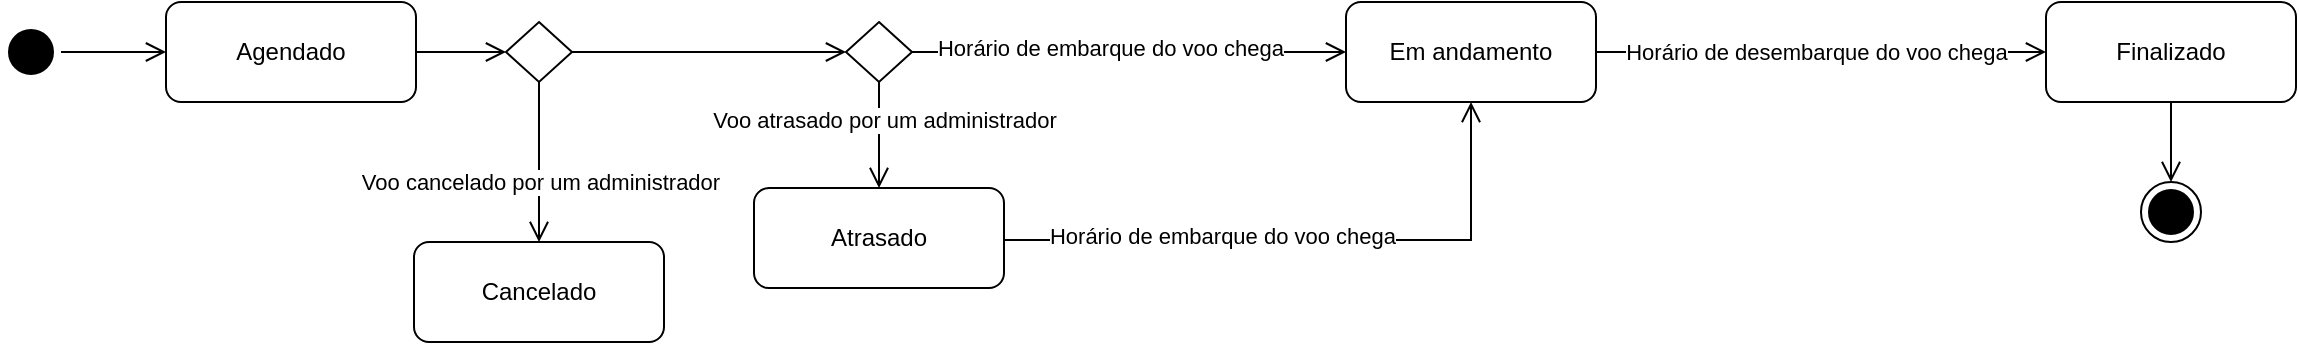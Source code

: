 <mxfile>
    <diagram id="Ivf2WGZNWMmR0G-gdNKk" name="Page-1">
        <mxGraphModel dx="2805" dy="1331" grid="1" gridSize="10" guides="1" tooltips="1" connect="1" arrows="1" fold="1" page="1" pageScale="1" pageWidth="850" pageHeight="1100" math="0" shadow="0">
            <root>
                <mxCell id="0"/>
                <mxCell id="1" parent="0"/>
                <mxCell id="2" value="" style="ellipse;html=1;shape=startState;fillColor=#000000;strokeColor=#000000;" vertex="1" parent="1">
                    <mxGeometry x="87.5" y="120" width="30" height="30" as="geometry"/>
                </mxCell>
                <mxCell id="3" value="" style="edgeStyle=orthogonalEdgeStyle;html=1;verticalAlign=bottom;endArrow=open;endSize=8;strokeColor=#000000;rounded=0;entryX=0;entryY=0.5;entryDx=0;entryDy=0;exitX=1;exitY=0.5;exitDx=0;exitDy=0;" edge="1" parent="1" source="2" target="4">
                    <mxGeometry relative="1" as="geometry">
                        <mxPoint x="118.5" y="210" as="targetPoint"/>
                    </mxGeometry>
                </mxCell>
                <mxCell id="4" value="Agendado" style="rounded=1;whiteSpace=wrap;html=1;" vertex="1" parent="1">
                    <mxGeometry x="170" y="110" width="125" height="50" as="geometry"/>
                </mxCell>
                <mxCell id="8" value="" style="rhombus;whiteSpace=wrap;html=1;" vertex="1" parent="1">
                    <mxGeometry x="340" y="120" width="33" height="30" as="geometry"/>
                </mxCell>
                <mxCell id="9" value="" style="edgeStyle=orthogonalEdgeStyle;html=1;verticalAlign=bottom;endArrow=open;endSize=8;strokeColor=#000000;rounded=0;entryX=0;entryY=0.5;entryDx=0;entryDy=0;exitX=1;exitY=0.5;exitDx=0;exitDy=0;" edge="1" parent="1" source="4" target="8">
                    <mxGeometry relative="1" as="geometry">
                        <mxPoint x="180" y="145" as="targetPoint"/>
                        <mxPoint x="127.5" y="145" as="sourcePoint"/>
                    </mxGeometry>
                </mxCell>
                <mxCell id="10" value="" style="edgeStyle=orthogonalEdgeStyle;html=1;verticalAlign=bottom;endArrow=open;endSize=8;strokeColor=#000000;rounded=0;exitX=0.5;exitY=1;exitDx=0;exitDy=0;entryX=0.5;entryY=0;entryDx=0;entryDy=0;" edge="1" parent="1" source="8" target="11">
                    <mxGeometry relative="1" as="geometry">
                        <mxPoint x="360" y="180" as="targetPoint"/>
                        <mxPoint x="305" y="145" as="sourcePoint"/>
                    </mxGeometry>
                </mxCell>
                <mxCell id="12" value="Voo cancelado por um administrador" style="edgeLabel;html=1;align=center;verticalAlign=middle;resizable=0;points=[];" vertex="1" connectable="0" parent="10">
                    <mxGeometry x="-0.235" y="1" relative="1" as="geometry">
                        <mxPoint x="-1" y="19" as="offset"/>
                    </mxGeometry>
                </mxCell>
                <mxCell id="11" value="Cancelado" style="rounded=1;whiteSpace=wrap;html=1;" vertex="1" parent="1">
                    <mxGeometry x="294" y="230" width="125" height="50" as="geometry"/>
                </mxCell>
                <mxCell id="13" value="Em andamento" style="rounded=1;whiteSpace=wrap;html=1;" vertex="1" parent="1">
                    <mxGeometry x="760" y="110" width="125" height="50" as="geometry"/>
                </mxCell>
                <mxCell id="14" value="" style="edgeStyle=orthogonalEdgeStyle;html=1;verticalAlign=bottom;endArrow=open;endSize=8;strokeColor=#000000;rounded=0;entryX=0;entryY=0.5;entryDx=0;entryDy=0;exitX=1;exitY=0.5;exitDx=0;exitDy=0;" edge="1" parent="1" source="8" target="15">
                    <mxGeometry relative="1" as="geometry">
                        <mxPoint x="448" y="140" as="targetPoint"/>
                        <mxPoint x="403" y="140" as="sourcePoint"/>
                        <Array as="points">
                            <mxPoint x="480" y="135"/>
                            <mxPoint x="480" y="135"/>
                        </Array>
                    </mxGeometry>
                </mxCell>
                <mxCell id="15" value="" style="rhombus;whiteSpace=wrap;html=1;" vertex="1" parent="1">
                    <mxGeometry x="510" y="120" width="33" height="30" as="geometry"/>
                </mxCell>
                <mxCell id="16" value="Atrasado" style="rounded=1;whiteSpace=wrap;html=1;" vertex="1" parent="1">
                    <mxGeometry x="464" y="203" width="125" height="50" as="geometry"/>
                </mxCell>
                <mxCell id="17" value="" style="edgeStyle=orthogonalEdgeStyle;html=1;verticalAlign=bottom;endArrow=open;endSize=8;strokeColor=#000000;rounded=0;entryX=0.5;entryY=0;entryDx=0;entryDy=0;exitX=0.5;exitY=1;exitDx=0;exitDy=0;" edge="1" parent="1" source="15" target="16">
                    <mxGeometry relative="1" as="geometry">
                        <mxPoint x="520" y="145" as="targetPoint"/>
                        <mxPoint x="383.0" y="145" as="sourcePoint"/>
                    </mxGeometry>
                </mxCell>
                <mxCell id="18" value="Voo atrasado por um administrador" style="edgeLabel;html=1;align=center;verticalAlign=middle;resizable=0;points=[];" vertex="1" connectable="0" parent="17">
                    <mxGeometry x="-0.295" y="2" relative="1" as="geometry">
                        <mxPoint as="offset"/>
                    </mxGeometry>
                </mxCell>
                <mxCell id="19" value="" style="edgeStyle=orthogonalEdgeStyle;html=1;verticalAlign=bottom;endArrow=open;endSize=8;strokeColor=#000000;rounded=0;entryX=0;entryY=0.5;entryDx=0;entryDy=0;exitX=1;exitY=0.5;exitDx=0;exitDy=0;" edge="1" parent="1" source="15" target="13">
                    <mxGeometry relative="1" as="geometry">
                        <mxPoint x="520" y="145" as="targetPoint"/>
                        <mxPoint x="383.0" y="145" as="sourcePoint"/>
                        <Array as="points">
                            <mxPoint x="620" y="135"/>
                            <mxPoint x="620" y="135"/>
                        </Array>
                    </mxGeometry>
                </mxCell>
                <mxCell id="20" value="Horário de embarque do voo chega" style="edgeLabel;html=1;align=center;verticalAlign=middle;resizable=0;points=[];" vertex="1" connectable="0" parent="19">
                    <mxGeometry x="-0.094" y="2" relative="1" as="geometry">
                        <mxPoint as="offset"/>
                    </mxGeometry>
                </mxCell>
                <mxCell id="21" value="" style="edgeStyle=orthogonalEdgeStyle;html=1;verticalAlign=bottom;endArrow=open;endSize=8;strokeColor=#000000;rounded=0;entryX=0.5;entryY=1;entryDx=0;entryDy=0;exitX=1;exitY=0.5;exitDx=0;exitDy=0;" edge="1" parent="1" source="16" target="13">
                    <mxGeometry relative="1" as="geometry">
                        <mxPoint x="827" y="229.53" as="targetPoint"/>
                        <mxPoint x="610.0" y="229.53" as="sourcePoint"/>
                        <Array as="points">
                            <mxPoint x="589" y="229"/>
                            <mxPoint x="823" y="229"/>
                        </Array>
                    </mxGeometry>
                </mxCell>
                <mxCell id="22" value="Horário de embarque do voo chega" style="edgeLabel;html=1;align=center;verticalAlign=middle;resizable=0;points=[];" vertex="1" connectable="0" parent="21">
                    <mxGeometry x="-0.094" y="2" relative="1" as="geometry">
                        <mxPoint x="-28" as="offset"/>
                    </mxGeometry>
                </mxCell>
                <mxCell id="23" value="" style="edgeStyle=orthogonalEdgeStyle;html=1;verticalAlign=bottom;endArrow=open;endSize=8;strokeColor=#000000;rounded=0;entryX=0;entryY=0.5;entryDx=0;entryDy=0;exitX=1;exitY=0.5;exitDx=0;exitDy=0;" edge="1" parent="1" source="13" target="25">
                    <mxGeometry relative="1" as="geometry">
                        <mxPoint x="1077" y="200" as="targetPoint"/>
                        <mxPoint x="860" y="200" as="sourcePoint"/>
                        <Array as="points">
                            <mxPoint x="1110" y="135"/>
                            <mxPoint x="1110" y="135"/>
                        </Array>
                    </mxGeometry>
                </mxCell>
                <mxCell id="24" value="Horário de desembarque do voo chega" style="edgeLabel;html=1;align=center;verticalAlign=middle;resizable=0;points=[];" vertex="1" connectable="0" parent="23">
                    <mxGeometry x="-0.094" y="2" relative="1" as="geometry">
                        <mxPoint x="8" y="2" as="offset"/>
                    </mxGeometry>
                </mxCell>
                <mxCell id="25" value="Finalizado" style="rounded=1;whiteSpace=wrap;html=1;" vertex="1" parent="1">
                    <mxGeometry x="1110" y="110" width="125" height="50" as="geometry"/>
                </mxCell>
                <mxCell id="26" value="" style="edgeStyle=orthogonalEdgeStyle;html=1;verticalAlign=bottom;endArrow=open;endSize=8;strokeColor=#000000;rounded=0;entryX=0.5;entryY=0;entryDx=0;entryDy=0;exitX=0.5;exitY=1;exitDx=0;exitDy=0;" edge="1" parent="1" source="25" target="27">
                    <mxGeometry relative="1" as="geometry">
                        <mxPoint x="1462.5" y="320" as="targetPoint"/>
                        <mxPoint x="1410" y="320" as="sourcePoint"/>
                    </mxGeometry>
                </mxCell>
                <mxCell id="27" value="" style="ellipse;html=1;shape=endState;fillColor=#000000;strokeColor=#000000;" vertex="1" parent="1">
                    <mxGeometry x="1157.5" y="200" width="30" height="30" as="geometry"/>
                </mxCell>
            </root>
        </mxGraphModel>
    </diagram>
</mxfile>